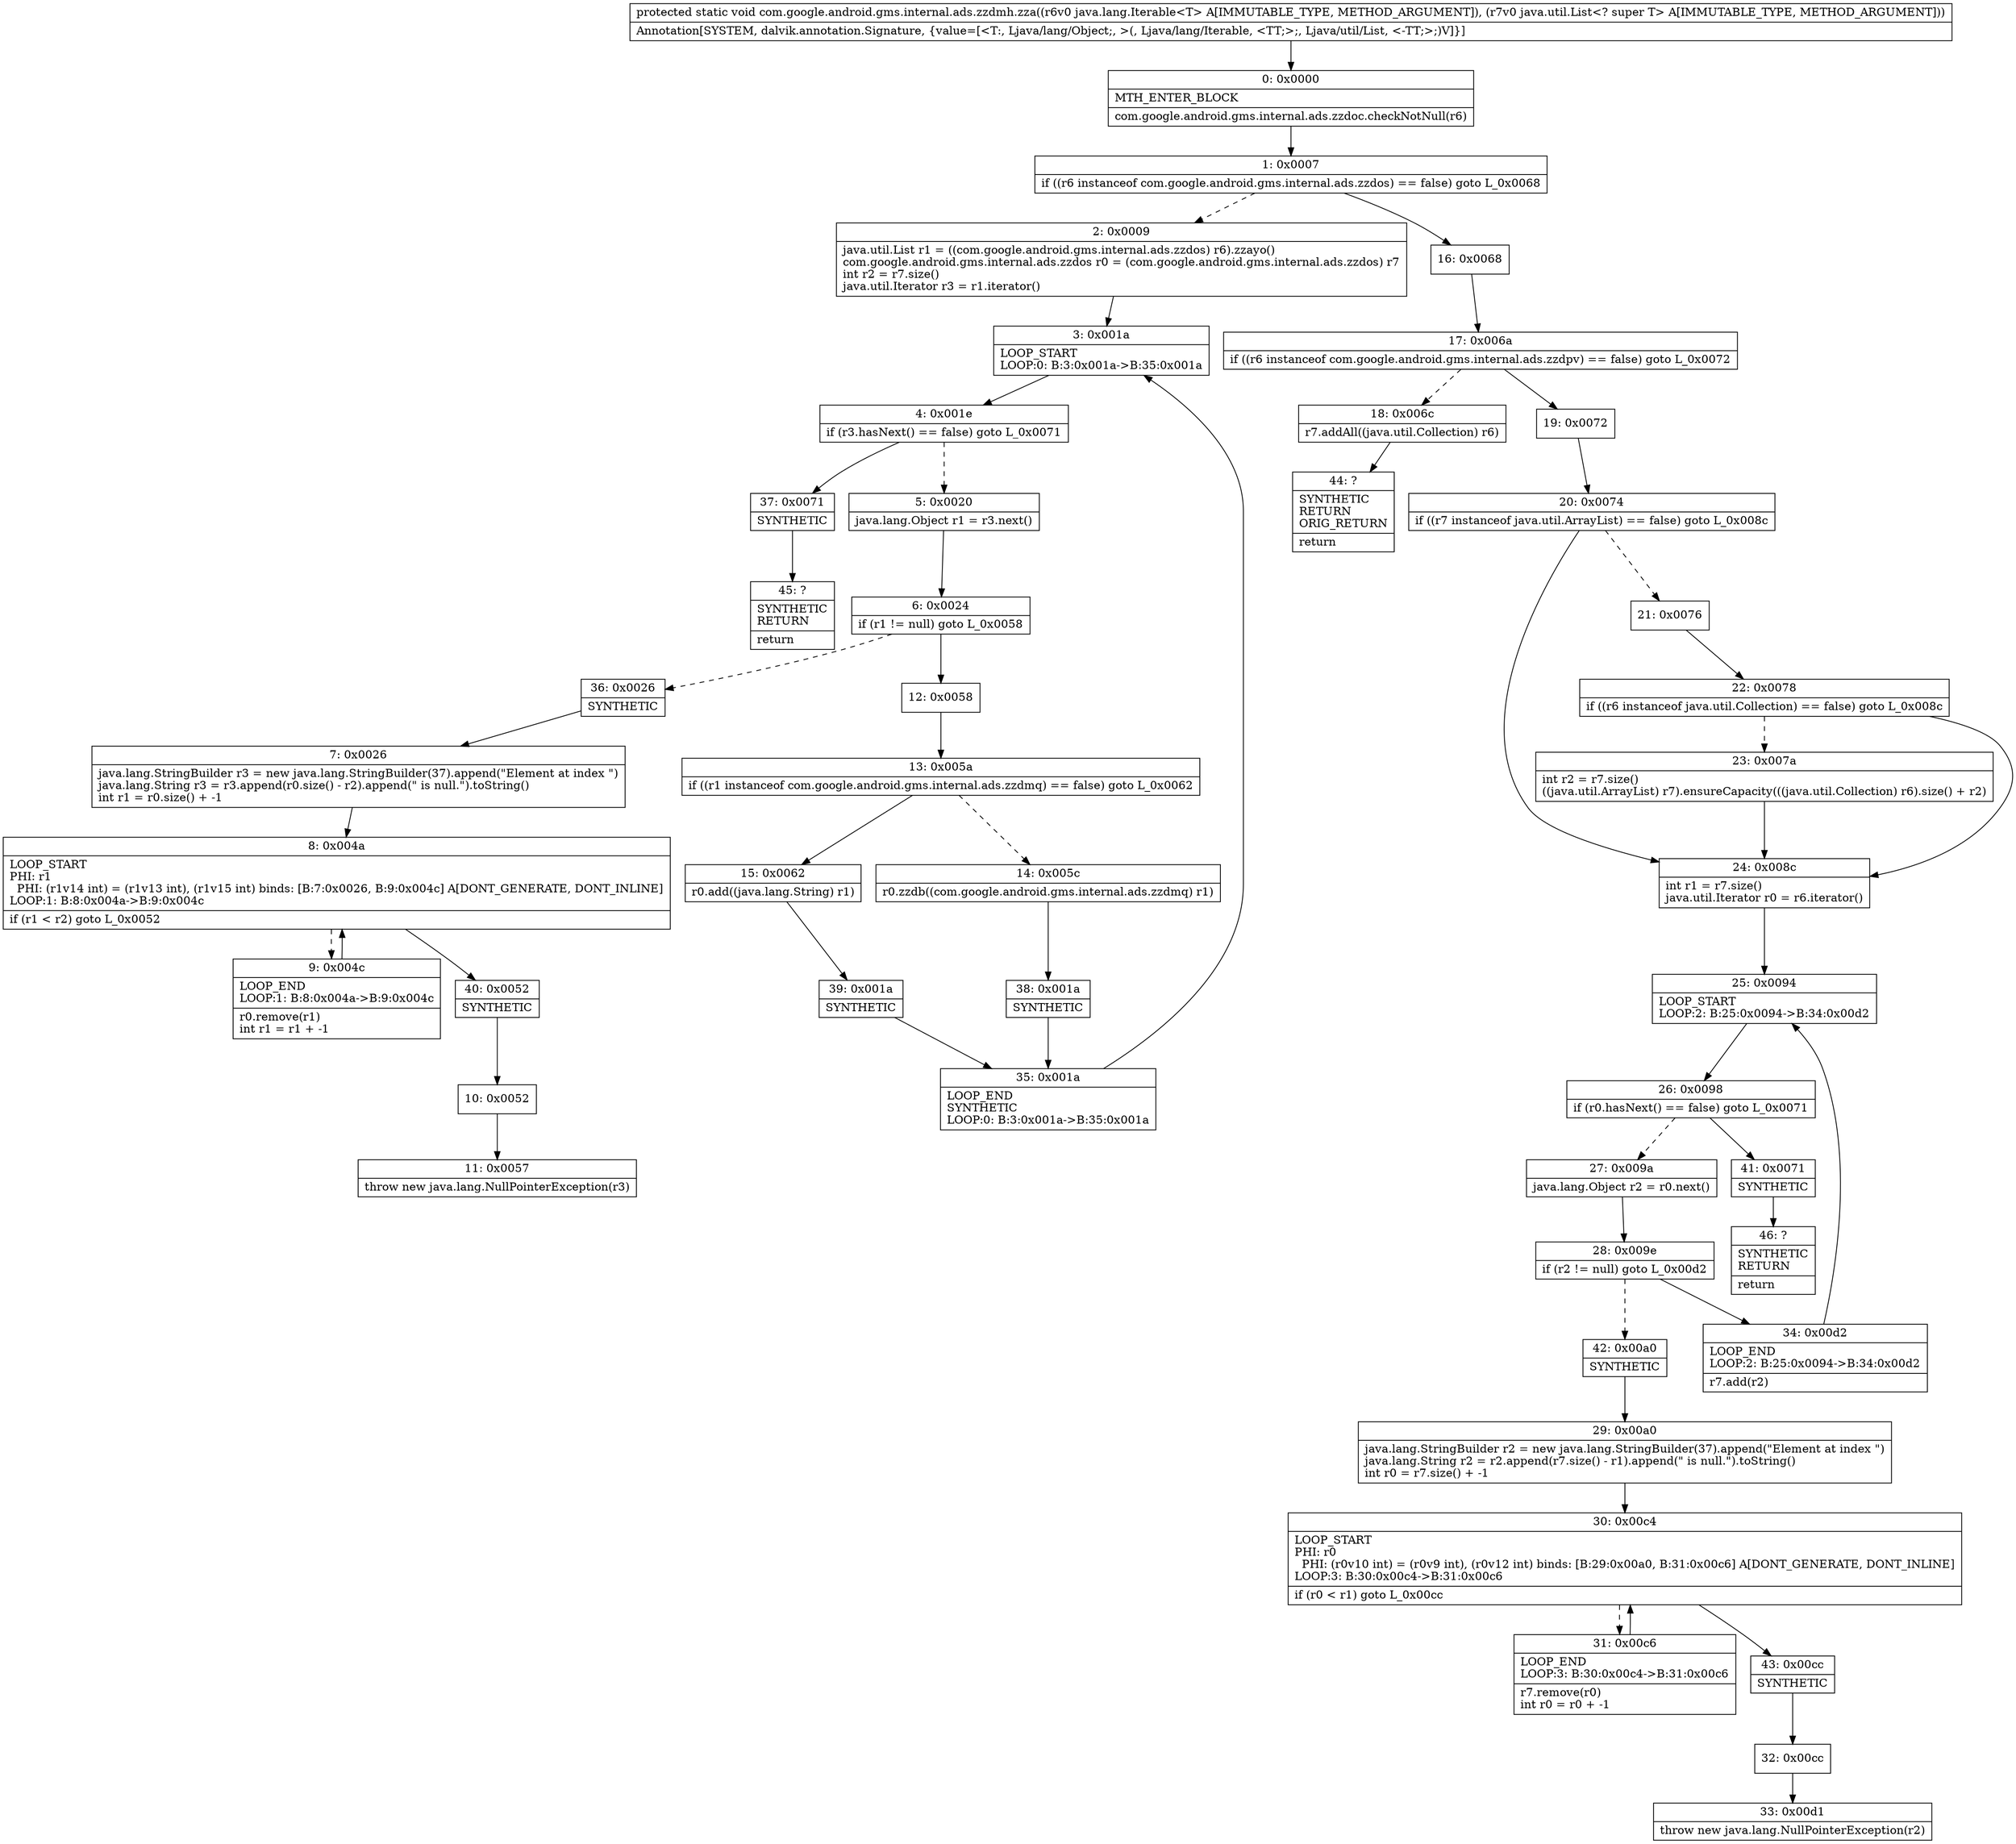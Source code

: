 digraph "CFG forcom.google.android.gms.internal.ads.zzdmh.zza(Ljava\/lang\/Iterable;Ljava\/util\/List;)V" {
Node_0 [shape=record,label="{0\:\ 0x0000|MTH_ENTER_BLOCK\l|com.google.android.gms.internal.ads.zzdoc.checkNotNull(r6)\l}"];
Node_1 [shape=record,label="{1\:\ 0x0007|if ((r6 instanceof com.google.android.gms.internal.ads.zzdos) == false) goto L_0x0068\l}"];
Node_2 [shape=record,label="{2\:\ 0x0009|java.util.List r1 = ((com.google.android.gms.internal.ads.zzdos) r6).zzayo()\lcom.google.android.gms.internal.ads.zzdos r0 = (com.google.android.gms.internal.ads.zzdos) r7\lint r2 = r7.size()\ljava.util.Iterator r3 = r1.iterator()\l}"];
Node_3 [shape=record,label="{3\:\ 0x001a|LOOP_START\lLOOP:0: B:3:0x001a\-\>B:35:0x001a\l}"];
Node_4 [shape=record,label="{4\:\ 0x001e|if (r3.hasNext() == false) goto L_0x0071\l}"];
Node_5 [shape=record,label="{5\:\ 0x0020|java.lang.Object r1 = r3.next()\l}"];
Node_6 [shape=record,label="{6\:\ 0x0024|if (r1 != null) goto L_0x0058\l}"];
Node_7 [shape=record,label="{7\:\ 0x0026|java.lang.StringBuilder r3 = new java.lang.StringBuilder(37).append(\"Element at index \")\ljava.lang.String r3 = r3.append(r0.size() \- r2).append(\" is null.\").toString()\lint r1 = r0.size() + \-1\l}"];
Node_8 [shape=record,label="{8\:\ 0x004a|LOOP_START\lPHI: r1 \l  PHI: (r1v14 int) = (r1v13 int), (r1v15 int) binds: [B:7:0x0026, B:9:0x004c] A[DONT_GENERATE, DONT_INLINE]\lLOOP:1: B:8:0x004a\-\>B:9:0x004c\l|if (r1 \< r2) goto L_0x0052\l}"];
Node_9 [shape=record,label="{9\:\ 0x004c|LOOP_END\lLOOP:1: B:8:0x004a\-\>B:9:0x004c\l|r0.remove(r1)\lint r1 = r1 + \-1\l}"];
Node_10 [shape=record,label="{10\:\ 0x0052}"];
Node_11 [shape=record,label="{11\:\ 0x0057|throw new java.lang.NullPointerException(r3)\l}"];
Node_12 [shape=record,label="{12\:\ 0x0058}"];
Node_13 [shape=record,label="{13\:\ 0x005a|if ((r1 instanceof com.google.android.gms.internal.ads.zzdmq) == false) goto L_0x0062\l}"];
Node_14 [shape=record,label="{14\:\ 0x005c|r0.zzdb((com.google.android.gms.internal.ads.zzdmq) r1)\l}"];
Node_15 [shape=record,label="{15\:\ 0x0062|r0.add((java.lang.String) r1)\l}"];
Node_16 [shape=record,label="{16\:\ 0x0068}"];
Node_17 [shape=record,label="{17\:\ 0x006a|if ((r6 instanceof com.google.android.gms.internal.ads.zzdpv) == false) goto L_0x0072\l}"];
Node_18 [shape=record,label="{18\:\ 0x006c|r7.addAll((java.util.Collection) r6)\l}"];
Node_19 [shape=record,label="{19\:\ 0x0072}"];
Node_20 [shape=record,label="{20\:\ 0x0074|if ((r7 instanceof java.util.ArrayList) == false) goto L_0x008c\l}"];
Node_21 [shape=record,label="{21\:\ 0x0076}"];
Node_22 [shape=record,label="{22\:\ 0x0078|if ((r6 instanceof java.util.Collection) == false) goto L_0x008c\l}"];
Node_23 [shape=record,label="{23\:\ 0x007a|int r2 = r7.size()\l((java.util.ArrayList) r7).ensureCapacity(((java.util.Collection) r6).size() + r2)\l}"];
Node_24 [shape=record,label="{24\:\ 0x008c|int r1 = r7.size()\ljava.util.Iterator r0 = r6.iterator()\l}"];
Node_25 [shape=record,label="{25\:\ 0x0094|LOOP_START\lLOOP:2: B:25:0x0094\-\>B:34:0x00d2\l}"];
Node_26 [shape=record,label="{26\:\ 0x0098|if (r0.hasNext() == false) goto L_0x0071\l}"];
Node_27 [shape=record,label="{27\:\ 0x009a|java.lang.Object r2 = r0.next()\l}"];
Node_28 [shape=record,label="{28\:\ 0x009e|if (r2 != null) goto L_0x00d2\l}"];
Node_29 [shape=record,label="{29\:\ 0x00a0|java.lang.StringBuilder r2 = new java.lang.StringBuilder(37).append(\"Element at index \")\ljava.lang.String r2 = r2.append(r7.size() \- r1).append(\" is null.\").toString()\lint r0 = r7.size() + \-1\l}"];
Node_30 [shape=record,label="{30\:\ 0x00c4|LOOP_START\lPHI: r0 \l  PHI: (r0v10 int) = (r0v9 int), (r0v12 int) binds: [B:29:0x00a0, B:31:0x00c6] A[DONT_GENERATE, DONT_INLINE]\lLOOP:3: B:30:0x00c4\-\>B:31:0x00c6\l|if (r0 \< r1) goto L_0x00cc\l}"];
Node_31 [shape=record,label="{31\:\ 0x00c6|LOOP_END\lLOOP:3: B:30:0x00c4\-\>B:31:0x00c6\l|r7.remove(r0)\lint r0 = r0 + \-1\l}"];
Node_32 [shape=record,label="{32\:\ 0x00cc}"];
Node_33 [shape=record,label="{33\:\ 0x00d1|throw new java.lang.NullPointerException(r2)\l}"];
Node_34 [shape=record,label="{34\:\ 0x00d2|LOOP_END\lLOOP:2: B:25:0x0094\-\>B:34:0x00d2\l|r7.add(r2)\l}"];
Node_35 [shape=record,label="{35\:\ 0x001a|LOOP_END\lSYNTHETIC\lLOOP:0: B:3:0x001a\-\>B:35:0x001a\l}"];
Node_36 [shape=record,label="{36\:\ 0x0026|SYNTHETIC\l}"];
Node_37 [shape=record,label="{37\:\ 0x0071|SYNTHETIC\l}"];
Node_38 [shape=record,label="{38\:\ 0x001a|SYNTHETIC\l}"];
Node_39 [shape=record,label="{39\:\ 0x001a|SYNTHETIC\l}"];
Node_40 [shape=record,label="{40\:\ 0x0052|SYNTHETIC\l}"];
Node_41 [shape=record,label="{41\:\ 0x0071|SYNTHETIC\l}"];
Node_42 [shape=record,label="{42\:\ 0x00a0|SYNTHETIC\l}"];
Node_43 [shape=record,label="{43\:\ 0x00cc|SYNTHETIC\l}"];
Node_44 [shape=record,label="{44\:\ ?|SYNTHETIC\lRETURN\lORIG_RETURN\l|return\l}"];
Node_45 [shape=record,label="{45\:\ ?|SYNTHETIC\lRETURN\l|return\l}"];
Node_46 [shape=record,label="{46\:\ ?|SYNTHETIC\lRETURN\l|return\l}"];
MethodNode[shape=record,label="{protected static void com.google.android.gms.internal.ads.zzdmh.zza((r6v0 java.lang.Iterable\<T\> A[IMMUTABLE_TYPE, METHOD_ARGUMENT]), (r7v0 java.util.List\<? super T\> A[IMMUTABLE_TYPE, METHOD_ARGUMENT]))  | Annotation[SYSTEM, dalvik.annotation.Signature, \{value=[\<T:, Ljava\/lang\/Object;, \>(, Ljava\/lang\/Iterable, \<TT;\>;, Ljava\/util\/List, \<\-TT;\>;)V]\}]\l}"];
MethodNode -> Node_0;
Node_0 -> Node_1;
Node_1 -> Node_2[style=dashed];
Node_1 -> Node_16;
Node_2 -> Node_3;
Node_3 -> Node_4;
Node_4 -> Node_5[style=dashed];
Node_4 -> Node_37;
Node_5 -> Node_6;
Node_6 -> Node_12;
Node_6 -> Node_36[style=dashed];
Node_7 -> Node_8;
Node_8 -> Node_9[style=dashed];
Node_8 -> Node_40;
Node_9 -> Node_8;
Node_10 -> Node_11;
Node_12 -> Node_13;
Node_13 -> Node_14[style=dashed];
Node_13 -> Node_15;
Node_14 -> Node_38;
Node_15 -> Node_39;
Node_16 -> Node_17;
Node_17 -> Node_18[style=dashed];
Node_17 -> Node_19;
Node_18 -> Node_44;
Node_19 -> Node_20;
Node_20 -> Node_21[style=dashed];
Node_20 -> Node_24;
Node_21 -> Node_22;
Node_22 -> Node_23[style=dashed];
Node_22 -> Node_24;
Node_23 -> Node_24;
Node_24 -> Node_25;
Node_25 -> Node_26;
Node_26 -> Node_27[style=dashed];
Node_26 -> Node_41;
Node_27 -> Node_28;
Node_28 -> Node_34;
Node_28 -> Node_42[style=dashed];
Node_29 -> Node_30;
Node_30 -> Node_31[style=dashed];
Node_30 -> Node_43;
Node_31 -> Node_30;
Node_32 -> Node_33;
Node_34 -> Node_25;
Node_35 -> Node_3;
Node_36 -> Node_7;
Node_37 -> Node_45;
Node_38 -> Node_35;
Node_39 -> Node_35;
Node_40 -> Node_10;
Node_41 -> Node_46;
Node_42 -> Node_29;
Node_43 -> Node_32;
}

